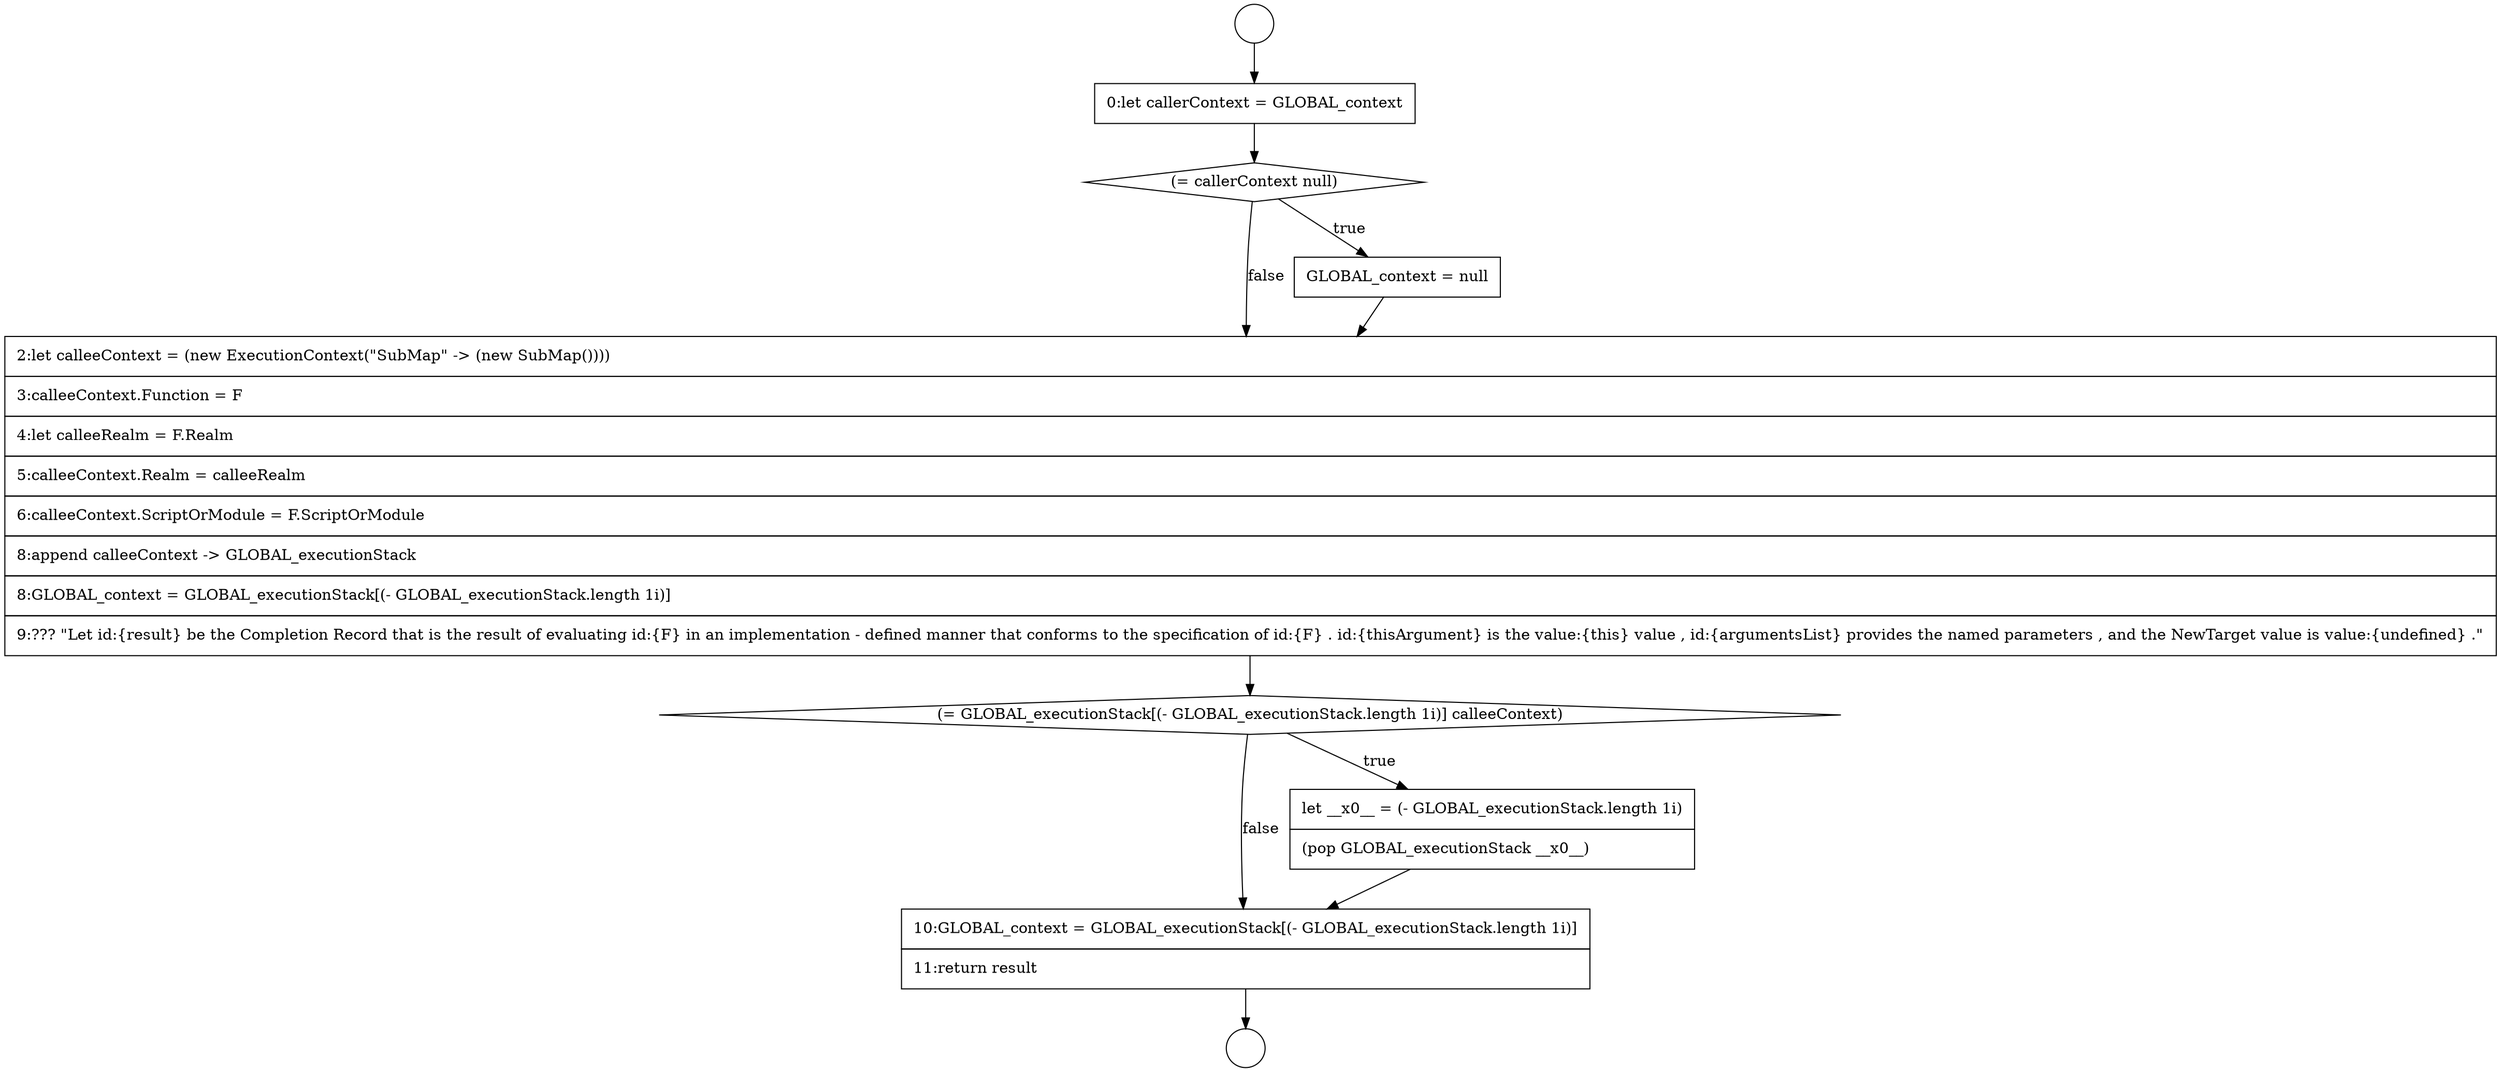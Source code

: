 digraph {
  node2248 [shape=none, margin=0, label=<<font color="black">
    <table border="0" cellborder="1" cellspacing="0" cellpadding="10">
      <tr><td align="left">10:GLOBAL_context = GLOBAL_executionStack[(- GLOBAL_executionStack.length 1i)]</td></tr>
      <tr><td align="left">11:return result</td></tr>
    </table>
  </font>> color="black" fillcolor="white" style=filled]
  node2242 [shape=none, margin=0, label=<<font color="black">
    <table border="0" cellborder="1" cellspacing="0" cellpadding="10">
      <tr><td align="left">0:let callerContext = GLOBAL_context</td></tr>
    </table>
  </font>> color="black" fillcolor="white" style=filled]
  node2245 [shape=none, margin=0, label=<<font color="black">
    <table border="0" cellborder="1" cellspacing="0" cellpadding="10">
      <tr><td align="left">2:let calleeContext = (new ExecutionContext(&quot;SubMap&quot; -&gt; (new SubMap())))</td></tr>
      <tr><td align="left">3:calleeContext.Function = F</td></tr>
      <tr><td align="left">4:let calleeRealm = F.Realm</td></tr>
      <tr><td align="left">5:calleeContext.Realm = calleeRealm</td></tr>
      <tr><td align="left">6:calleeContext.ScriptOrModule = F.ScriptOrModule</td></tr>
      <tr><td align="left">8:append calleeContext -&gt; GLOBAL_executionStack</td></tr>
      <tr><td align="left">8:GLOBAL_context = GLOBAL_executionStack[(- GLOBAL_executionStack.length 1i)]</td></tr>
      <tr><td align="left">9:??? &quot;Let id:{result} be the Completion Record that is the result of evaluating id:{F} in an implementation - defined manner that conforms to the specification of id:{F} . id:{thisArgument} is the value:{this} value , id:{argumentsList} provides the named parameters , and the NewTarget value is value:{undefined} .&quot;</td></tr>
    </table>
  </font>> color="black" fillcolor="white" style=filled]
  node2240 [shape=circle label=" " color="black" fillcolor="white" style=filled]
  node2243 [shape=diamond, label=<<font color="black">(= callerContext null)</font>> color="black" fillcolor="white" style=filled]
  node2246 [shape=diamond, label=<<font color="black">(= GLOBAL_executionStack[(- GLOBAL_executionStack.length 1i)] calleeContext)</font>> color="black" fillcolor="white" style=filled]
  node2244 [shape=none, margin=0, label=<<font color="black">
    <table border="0" cellborder="1" cellspacing="0" cellpadding="10">
      <tr><td align="left">GLOBAL_context = null</td></tr>
    </table>
  </font>> color="black" fillcolor="white" style=filled]
  node2247 [shape=none, margin=0, label=<<font color="black">
    <table border="0" cellborder="1" cellspacing="0" cellpadding="10">
      <tr><td align="left">let __x0__ = (- GLOBAL_executionStack.length 1i)</td></tr>
      <tr><td align="left">(pop GLOBAL_executionStack __x0__)</td></tr>
    </table>
  </font>> color="black" fillcolor="white" style=filled]
  node2241 [shape=circle label=" " color="black" fillcolor="white" style=filled]
  node2245 -> node2246 [ color="black"]
  node2243 -> node2244 [label=<<font color="black">true</font>> color="black"]
  node2243 -> node2245 [label=<<font color="black">false</font>> color="black"]
  node2240 -> node2242 [ color="black"]
  node2244 -> node2245 [ color="black"]
  node2242 -> node2243 [ color="black"]
  node2247 -> node2248 [ color="black"]
  node2246 -> node2247 [label=<<font color="black">true</font>> color="black"]
  node2246 -> node2248 [label=<<font color="black">false</font>> color="black"]
  node2248 -> node2241 [ color="black"]
}
